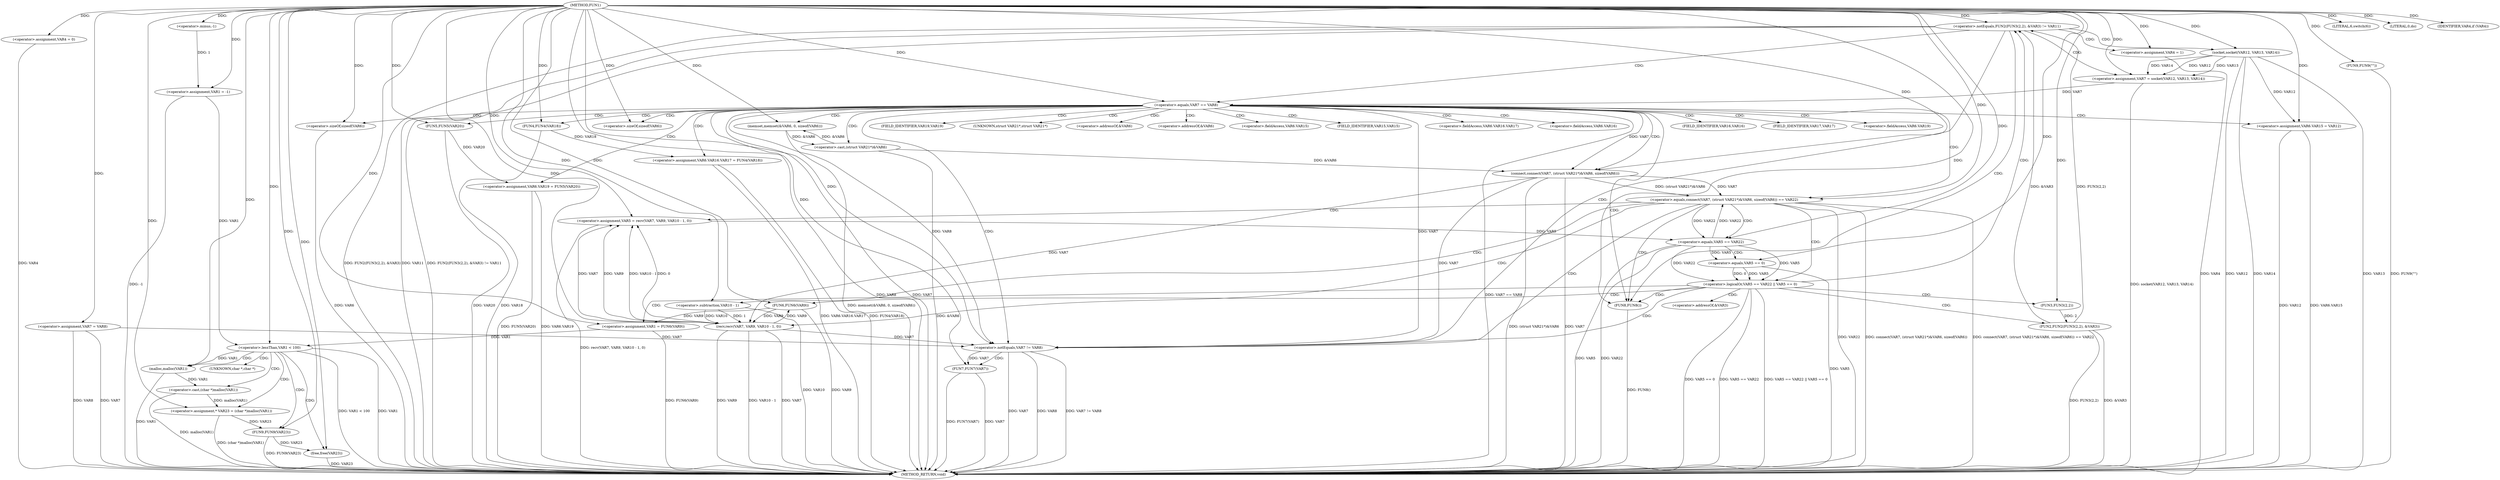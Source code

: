 digraph FUN1 {  
"1000100" [label = "(METHOD,FUN1)" ]
"1000246" [label = "(METHOD_RETURN,void)" ]
"1000103" [label = "(<operator>.assignment,VAR1 = -1)" ]
"1000105" [label = "(<operator>.minus,-1)" ]
"1000108" [label = "(LITERAL,6,switch(6))" ]
"1000114" [label = "(<operator>.assignment,VAR4 = 0)" ]
"1000120" [label = "(<operator>.assignment,VAR7 = VAR8)" ]
"1000127" [label = "(<operator>.notEquals,FUN2(FUN3(2,2), &VAR3) != VAR11)" ]
"1000128" [label = "(FUN2,FUN2(FUN3(2,2), &VAR3))" ]
"1000129" [label = "(FUN3,FUN3(2,2))" ]
"1000137" [label = "(<operator>.assignment,VAR4 = 1)" ]
"1000140" [label = "(<operator>.assignment,VAR7 = socket(VAR12, VAR13, VAR14))" ]
"1000142" [label = "(socket,socket(VAR12, VAR13, VAR14))" ]
"1000147" [label = "(<operator>.equals,VAR7 == VAR8)" ]
"1000152" [label = "(memset,memset(&VAR6, 0, sizeof(VAR6)))" ]
"1000156" [label = "(<operator>.sizeOf,sizeof(VAR6))" ]
"1000158" [label = "(<operator>.assignment,VAR6.VAR15 = VAR12)" ]
"1000163" [label = "(<operator>.assignment,VAR6.VAR16.VAR17 = FUN4(VAR18))" ]
"1000169" [label = "(FUN4,FUN4(VAR18))" ]
"1000171" [label = "(<operator>.assignment,VAR6.VAR19 = FUN5(VAR20))" ]
"1000175" [label = "(FUN5,FUN5(VAR20))" ]
"1000178" [label = "(<operator>.equals,connect(VAR7, (struct VAR21*)&VAR6, sizeof(VAR6)) == VAR22)" ]
"1000179" [label = "(connect,connect(VAR7, (struct VAR21*)&VAR6, sizeof(VAR6)))" ]
"1000181" [label = "(<operator>.cast,(struct VAR21*)&VAR6)" ]
"1000185" [label = "(<operator>.sizeOf,sizeof(VAR6))" ]
"1000190" [label = "(<operator>.assignment,VAR5 = recv(VAR7, VAR9, VAR10 - 1, 0))" ]
"1000192" [label = "(recv,recv(VAR7, VAR9, VAR10 - 1, 0))" ]
"1000195" [label = "(<operator>.subtraction,VAR10 - 1)" ]
"1000200" [label = "(<operator>.logicalOr,VAR5 == VAR22 || VAR5 == 0)" ]
"1000201" [label = "(<operator>.equals,VAR5 == VAR22)" ]
"1000204" [label = "(<operator>.equals,VAR5 == 0)" ]
"1000209" [label = "(<operator>.assignment,VAR1 = FUN6(VAR9))" ]
"1000211" [label = "(FUN6,FUN6(VAR9))" ]
"1000213" [label = "(LITERAL,0,do)" ]
"1000215" [label = "(<operator>.notEquals,VAR7 != VAR8)" ]
"1000219" [label = "(FUN7,FUN7(VAR7))" ]
"1000222" [label = "(IDENTIFIER,VAR4,if (VAR4))" ]
"1000224" [label = "(FUN8,FUN8())" ]
"1000227" [label = "(FUN9,FUN9(\"\"))" ]
"1000231" [label = "(<operator>.lessThan,VAR1 < 100)" ]
"1000236" [label = "(<operator>.assignment,* VAR23 = (char *)malloc(VAR1))" ]
"1000238" [label = "(<operator>.cast,(char *)malloc(VAR1))" ]
"1000240" [label = "(malloc,malloc(VAR1))" ]
"1000242" [label = "(FUN9,FUN9(VAR23))" ]
"1000244" [label = "(free,free(VAR23))" ]
"1000132" [label = "(<operator>.addressOf,&VAR3)" ]
"1000153" [label = "(<operator>.addressOf,&VAR6)" ]
"1000159" [label = "(<operator>.fieldAccess,VAR6.VAR15)" ]
"1000161" [label = "(FIELD_IDENTIFIER,VAR15,VAR15)" ]
"1000164" [label = "(<operator>.fieldAccess,VAR6.VAR16.VAR17)" ]
"1000165" [label = "(<operator>.fieldAccess,VAR6.VAR16)" ]
"1000167" [label = "(FIELD_IDENTIFIER,VAR16,VAR16)" ]
"1000168" [label = "(FIELD_IDENTIFIER,VAR17,VAR17)" ]
"1000172" [label = "(<operator>.fieldAccess,VAR6.VAR19)" ]
"1000174" [label = "(FIELD_IDENTIFIER,VAR19,VAR19)" ]
"1000182" [label = "(UNKNOWN,struct VAR21*,struct VAR21*)" ]
"1000183" [label = "(<operator>.addressOf,&VAR6)" ]
"1000239" [label = "(UNKNOWN,char *,char *)" ]
  "1000178" -> "1000246"  [ label = "DDG: connect(VAR7, (struct VAR21*)&VAR6, sizeof(VAR6))"] 
  "1000128" -> "1000246"  [ label = "DDG: &VAR3"] 
  "1000179" -> "1000246"  [ label = "DDG: (struct VAR21*)&VAR6"] 
  "1000127" -> "1000246"  [ label = "DDG: FUN2(FUN3(2,2), &VAR3) != VAR11"] 
  "1000231" -> "1000246"  [ label = "DDG: VAR1 < 100"] 
  "1000211" -> "1000246"  [ label = "DDG: VAR9"] 
  "1000231" -> "1000246"  [ label = "DDG: VAR1"] 
  "1000178" -> "1000246"  [ label = "DDG: connect(VAR7, (struct VAR21*)&VAR6, sizeof(VAR6)) == VAR22"] 
  "1000158" -> "1000246"  [ label = "DDG: VAR6.VAR15"] 
  "1000163" -> "1000246"  [ label = "DDG: VAR6.VAR16.VAR17"] 
  "1000185" -> "1000246"  [ label = "DDG: VAR6"] 
  "1000171" -> "1000246"  [ label = "DDG: VAR6.VAR19"] 
  "1000178" -> "1000246"  [ label = "DDG: VAR22"] 
  "1000140" -> "1000246"  [ label = "DDG: socket(VAR12, VAR13, VAR14)"] 
  "1000192" -> "1000246"  [ label = "DDG: VAR9"] 
  "1000200" -> "1000246"  [ label = "DDG: VAR5 == VAR22"] 
  "1000227" -> "1000246"  [ label = "DDG: FUN9(\"\")"] 
  "1000163" -> "1000246"  [ label = "DDG: FUN4(VAR18)"] 
  "1000200" -> "1000246"  [ label = "DDG: VAR5 == VAR22 || VAR5 == 0"] 
  "1000215" -> "1000246"  [ label = "DDG: VAR7"] 
  "1000103" -> "1000246"  [ label = "DDG: -1"] 
  "1000219" -> "1000246"  [ label = "DDG: FUN7(VAR7)"] 
  "1000238" -> "1000246"  [ label = "DDG: malloc(VAR1)"] 
  "1000215" -> "1000246"  [ label = "DDG: VAR8"] 
  "1000236" -> "1000246"  [ label = "DDG: (char *)malloc(VAR1)"] 
  "1000192" -> "1000246"  [ label = "DDG: VAR10 - 1"] 
  "1000152" -> "1000246"  [ label = "DDG: memset(&VAR6, 0, sizeof(VAR6))"] 
  "1000128" -> "1000246"  [ label = "DDG: FUN3(2,2)"] 
  "1000142" -> "1000246"  [ label = "DDG: VAR13"] 
  "1000127" -> "1000246"  [ label = "DDG: VAR11"] 
  "1000201" -> "1000246"  [ label = "DDG: VAR22"] 
  "1000114" -> "1000246"  [ label = "DDG: VAR4"] 
  "1000120" -> "1000246"  [ label = "DDG: VAR7"] 
  "1000179" -> "1000246"  [ label = "DDG: VAR7"] 
  "1000147" -> "1000246"  [ label = "DDG: VAR8"] 
  "1000147" -> "1000246"  [ label = "DDG: VAR7"] 
  "1000175" -> "1000246"  [ label = "DDG: VAR20"] 
  "1000192" -> "1000246"  [ label = "DDG: VAR7"] 
  "1000209" -> "1000246"  [ label = "DDG: FUN6(VAR9)"] 
  "1000142" -> "1000246"  [ label = "DDG: VAR12"] 
  "1000120" -> "1000246"  [ label = "DDG: VAR8"] 
  "1000242" -> "1000246"  [ label = "DDG: FUN9(VAR23)"] 
  "1000142" -> "1000246"  [ label = "DDG: VAR14"] 
  "1000219" -> "1000246"  [ label = "DDG: VAR7"] 
  "1000215" -> "1000246"  [ label = "DDG: VAR7 != VAR8"] 
  "1000169" -> "1000246"  [ label = "DDG: VAR18"] 
  "1000127" -> "1000246"  [ label = "DDG: FUN2(FUN3(2,2), &VAR3)"] 
  "1000137" -> "1000246"  [ label = "DDG: VAR4"] 
  "1000204" -> "1000246"  [ label = "DDG: VAR5"] 
  "1000244" -> "1000246"  [ label = "DDG: VAR23"] 
  "1000195" -> "1000246"  [ label = "DDG: VAR10"] 
  "1000158" -> "1000246"  [ label = "DDG: VAR12"] 
  "1000240" -> "1000246"  [ label = "DDG: VAR1"] 
  "1000147" -> "1000246"  [ label = "DDG: VAR7 == VAR8"] 
  "1000181" -> "1000246"  [ label = "DDG: &VAR6"] 
  "1000190" -> "1000246"  [ label = "DDG: recv(VAR7, VAR9, VAR10 - 1, 0)"] 
  "1000171" -> "1000246"  [ label = "DDG: FUN5(VAR20)"] 
  "1000224" -> "1000246"  [ label = "DDG: FUN8()"] 
  "1000201" -> "1000246"  [ label = "DDG: VAR5"] 
  "1000200" -> "1000246"  [ label = "DDG: VAR5 == 0"] 
  "1000105" -> "1000103"  [ label = "DDG: 1"] 
  "1000100" -> "1000103"  [ label = "DDG: "] 
  "1000100" -> "1000105"  [ label = "DDG: "] 
  "1000100" -> "1000108"  [ label = "DDG: "] 
  "1000100" -> "1000114"  [ label = "DDG: "] 
  "1000100" -> "1000120"  [ label = "DDG: "] 
  "1000128" -> "1000127"  [ label = "DDG: FUN3(2,2)"] 
  "1000128" -> "1000127"  [ label = "DDG: &VAR3"] 
  "1000129" -> "1000128"  [ label = "DDG: 2"] 
  "1000100" -> "1000129"  [ label = "DDG: "] 
  "1000100" -> "1000127"  [ label = "DDG: "] 
  "1000100" -> "1000137"  [ label = "DDG: "] 
  "1000142" -> "1000140"  [ label = "DDG: VAR12"] 
  "1000142" -> "1000140"  [ label = "DDG: VAR13"] 
  "1000142" -> "1000140"  [ label = "DDG: VAR14"] 
  "1000100" -> "1000140"  [ label = "DDG: "] 
  "1000100" -> "1000142"  [ label = "DDG: "] 
  "1000140" -> "1000147"  [ label = "DDG: VAR7"] 
  "1000100" -> "1000147"  [ label = "DDG: "] 
  "1000181" -> "1000152"  [ label = "DDG: &VAR6"] 
  "1000100" -> "1000152"  [ label = "DDG: "] 
  "1000100" -> "1000156"  [ label = "DDG: "] 
  "1000142" -> "1000158"  [ label = "DDG: VAR12"] 
  "1000100" -> "1000158"  [ label = "DDG: "] 
  "1000169" -> "1000163"  [ label = "DDG: VAR18"] 
  "1000100" -> "1000169"  [ label = "DDG: "] 
  "1000175" -> "1000171"  [ label = "DDG: VAR20"] 
  "1000100" -> "1000175"  [ label = "DDG: "] 
  "1000179" -> "1000178"  [ label = "DDG: VAR7"] 
  "1000179" -> "1000178"  [ label = "DDG: (struct VAR21*)&VAR6"] 
  "1000147" -> "1000179"  [ label = "DDG: VAR7"] 
  "1000100" -> "1000179"  [ label = "DDG: "] 
  "1000181" -> "1000179"  [ label = "DDG: &VAR6"] 
  "1000152" -> "1000181"  [ label = "DDG: &VAR6"] 
  "1000100" -> "1000185"  [ label = "DDG: "] 
  "1000201" -> "1000178"  [ label = "DDG: VAR22"] 
  "1000100" -> "1000178"  [ label = "DDG: "] 
  "1000192" -> "1000190"  [ label = "DDG: VAR7"] 
  "1000192" -> "1000190"  [ label = "DDG: VAR9"] 
  "1000192" -> "1000190"  [ label = "DDG: VAR10 - 1"] 
  "1000192" -> "1000190"  [ label = "DDG: 0"] 
  "1000100" -> "1000190"  [ label = "DDG: "] 
  "1000179" -> "1000192"  [ label = "DDG: VAR7"] 
  "1000100" -> "1000192"  [ label = "DDG: "] 
  "1000211" -> "1000192"  [ label = "DDG: VAR9"] 
  "1000195" -> "1000192"  [ label = "DDG: VAR10"] 
  "1000195" -> "1000192"  [ label = "DDG: 1"] 
  "1000100" -> "1000195"  [ label = "DDG: "] 
  "1000201" -> "1000200"  [ label = "DDG: VAR5"] 
  "1000201" -> "1000200"  [ label = "DDG: VAR22"] 
  "1000190" -> "1000201"  [ label = "DDG: VAR5"] 
  "1000100" -> "1000201"  [ label = "DDG: "] 
  "1000178" -> "1000201"  [ label = "DDG: VAR22"] 
  "1000204" -> "1000200"  [ label = "DDG: VAR5"] 
  "1000204" -> "1000200"  [ label = "DDG: 0"] 
  "1000201" -> "1000204"  [ label = "DDG: VAR5"] 
  "1000100" -> "1000204"  [ label = "DDG: "] 
  "1000211" -> "1000209"  [ label = "DDG: VAR9"] 
  "1000100" -> "1000209"  [ label = "DDG: "] 
  "1000192" -> "1000211"  [ label = "DDG: VAR9"] 
  "1000100" -> "1000211"  [ label = "DDG: "] 
  "1000100" -> "1000213"  [ label = "DDG: "] 
  "1000147" -> "1000215"  [ label = "DDG: VAR7"] 
  "1000192" -> "1000215"  [ label = "DDG: VAR7"] 
  "1000120" -> "1000215"  [ label = "DDG: VAR7"] 
  "1000179" -> "1000215"  [ label = "DDG: VAR7"] 
  "1000100" -> "1000215"  [ label = "DDG: "] 
  "1000147" -> "1000215"  [ label = "DDG: VAR8"] 
  "1000215" -> "1000219"  [ label = "DDG: VAR7"] 
  "1000100" -> "1000219"  [ label = "DDG: "] 
  "1000100" -> "1000222"  [ label = "DDG: "] 
  "1000100" -> "1000224"  [ label = "DDG: "] 
  "1000100" -> "1000227"  [ label = "DDG: "] 
  "1000209" -> "1000231"  [ label = "DDG: VAR1"] 
  "1000103" -> "1000231"  [ label = "DDG: VAR1"] 
  "1000100" -> "1000231"  [ label = "DDG: "] 
  "1000238" -> "1000236"  [ label = "DDG: malloc(VAR1)"] 
  "1000100" -> "1000236"  [ label = "DDG: "] 
  "1000240" -> "1000238"  [ label = "DDG: VAR1"] 
  "1000231" -> "1000240"  [ label = "DDG: VAR1"] 
  "1000100" -> "1000240"  [ label = "DDG: "] 
  "1000236" -> "1000242"  [ label = "DDG: VAR23"] 
  "1000100" -> "1000242"  [ label = "DDG: "] 
  "1000242" -> "1000244"  [ label = "DDG: VAR23"] 
  "1000100" -> "1000244"  [ label = "DDG: "] 
  "1000127" -> "1000142"  [ label = "CDG: "] 
  "1000127" -> "1000137"  [ label = "CDG: "] 
  "1000127" -> "1000147"  [ label = "CDG: "] 
  "1000127" -> "1000140"  [ label = "CDG: "] 
  "1000127" -> "1000215"  [ label = "CDG: "] 
  "1000127" -> "1000224"  [ label = "CDG: "] 
  "1000147" -> "1000164"  [ label = "CDG: "] 
  "1000147" -> "1000174"  [ label = "CDG: "] 
  "1000147" -> "1000156"  [ label = "CDG: "] 
  "1000147" -> "1000161"  [ label = "CDG: "] 
  "1000147" -> "1000182"  [ label = "CDG: "] 
  "1000147" -> "1000183"  [ label = "CDG: "] 
  "1000147" -> "1000165"  [ label = "CDG: "] 
  "1000147" -> "1000167"  [ label = "CDG: "] 
  "1000147" -> "1000175"  [ label = "CDG: "] 
  "1000147" -> "1000179"  [ label = "CDG: "] 
  "1000147" -> "1000185"  [ label = "CDG: "] 
  "1000147" -> "1000153"  [ label = "CDG: "] 
  "1000147" -> "1000152"  [ label = "CDG: "] 
  "1000147" -> "1000172"  [ label = "CDG: "] 
  "1000147" -> "1000169"  [ label = "CDG: "] 
  "1000147" -> "1000163"  [ label = "CDG: "] 
  "1000147" -> "1000168"  [ label = "CDG: "] 
  "1000147" -> "1000178"  [ label = "CDG: "] 
  "1000147" -> "1000159"  [ label = "CDG: "] 
  "1000147" -> "1000158"  [ label = "CDG: "] 
  "1000147" -> "1000171"  [ label = "CDG: "] 
  "1000147" -> "1000181"  [ label = "CDG: "] 
  "1000147" -> "1000215"  [ label = "CDG: "] 
  "1000147" -> "1000224"  [ label = "CDG: "] 
  "1000178" -> "1000200"  [ label = "CDG: "] 
  "1000178" -> "1000190"  [ label = "CDG: "] 
  "1000178" -> "1000201"  [ label = "CDG: "] 
  "1000178" -> "1000192"  [ label = "CDG: "] 
  "1000178" -> "1000195"  [ label = "CDG: "] 
  "1000178" -> "1000215"  [ label = "CDG: "] 
  "1000178" -> "1000224"  [ label = "CDG: "] 
  "1000200" -> "1000211"  [ label = "CDG: "] 
  "1000200" -> "1000209"  [ label = "CDG: "] 
  "1000200" -> "1000215"  [ label = "CDG: "] 
  "1000200" -> "1000224"  [ label = "CDG: "] 
  "1000200" -> "1000127"  [ label = "CDG: "] 
  "1000200" -> "1000128"  [ label = "CDG: "] 
  "1000200" -> "1000132"  [ label = "CDG: "] 
  "1000200" -> "1000129"  [ label = "CDG: "] 
  "1000201" -> "1000204"  [ label = "CDG: "] 
  "1000215" -> "1000219"  [ label = "CDG: "] 
  "1000231" -> "1000238"  [ label = "CDG: "] 
  "1000231" -> "1000244"  [ label = "CDG: "] 
  "1000231" -> "1000236"  [ label = "CDG: "] 
  "1000231" -> "1000242"  [ label = "CDG: "] 
  "1000231" -> "1000240"  [ label = "CDG: "] 
  "1000231" -> "1000239"  [ label = "CDG: "] 
}
